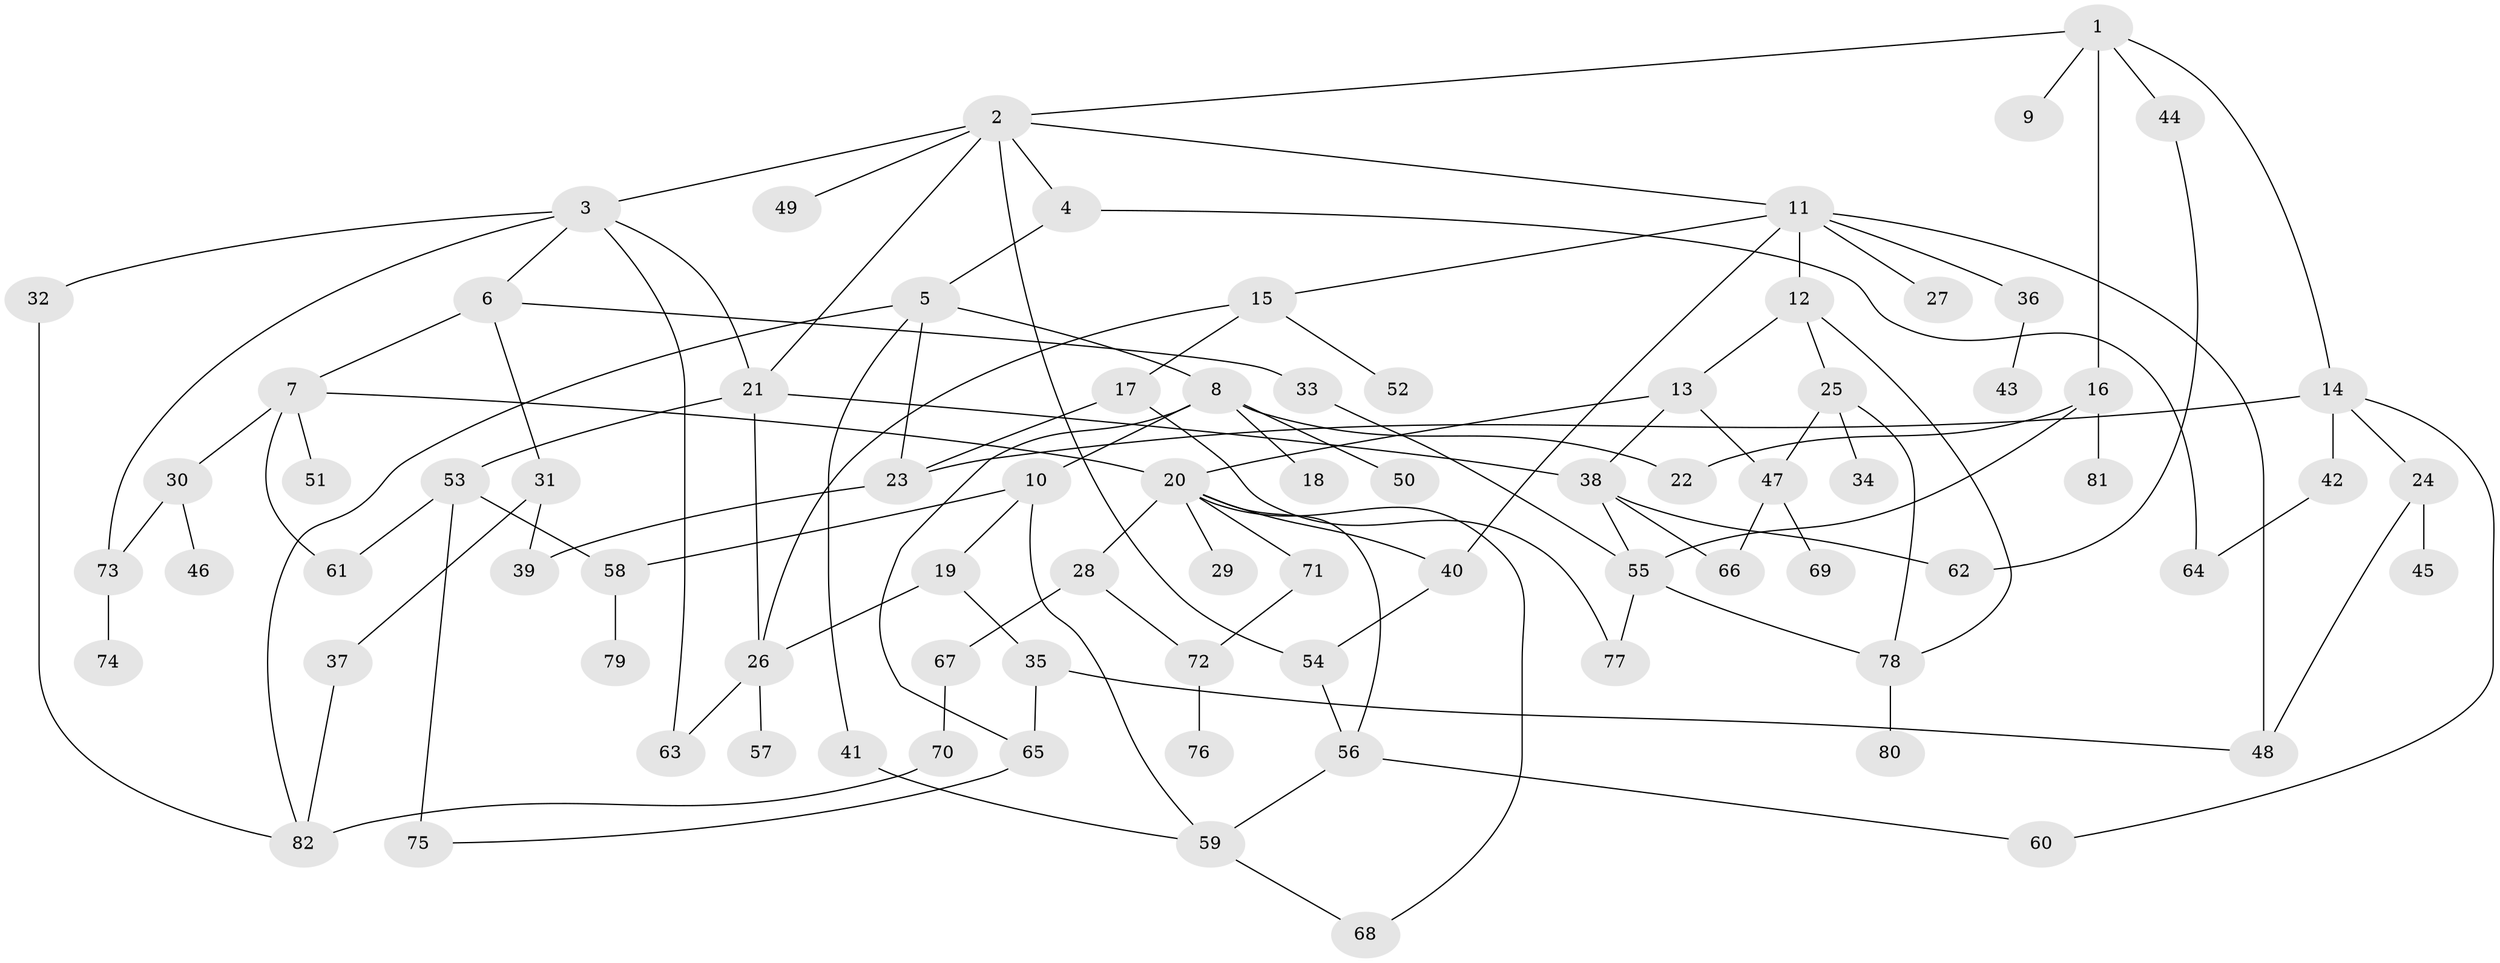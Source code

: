 // coarse degree distribution, {4: 0.27450980392156865, 5: 0.13725490196078433, 8: 0.0392156862745098, 7: 0.0196078431372549, 3: 0.13725490196078433, 2: 0.13725490196078433, 6: 0.0392156862745098, 1: 0.21568627450980393}
// Generated by graph-tools (version 1.1) at 2025/36/03/04/25 23:36:02]
// undirected, 82 vertices, 118 edges
graph export_dot {
  node [color=gray90,style=filled];
  1;
  2;
  3;
  4;
  5;
  6;
  7;
  8;
  9;
  10;
  11;
  12;
  13;
  14;
  15;
  16;
  17;
  18;
  19;
  20;
  21;
  22;
  23;
  24;
  25;
  26;
  27;
  28;
  29;
  30;
  31;
  32;
  33;
  34;
  35;
  36;
  37;
  38;
  39;
  40;
  41;
  42;
  43;
  44;
  45;
  46;
  47;
  48;
  49;
  50;
  51;
  52;
  53;
  54;
  55;
  56;
  57;
  58;
  59;
  60;
  61;
  62;
  63;
  64;
  65;
  66;
  67;
  68;
  69;
  70;
  71;
  72;
  73;
  74;
  75;
  76;
  77;
  78;
  79;
  80;
  81;
  82;
  1 -- 2;
  1 -- 9;
  1 -- 14;
  1 -- 16;
  1 -- 44;
  2 -- 3;
  2 -- 4;
  2 -- 11;
  2 -- 21;
  2 -- 49;
  2 -- 54;
  3 -- 6;
  3 -- 32;
  3 -- 63;
  3 -- 73;
  3 -- 21;
  4 -- 5;
  4 -- 64;
  5 -- 8;
  5 -- 23;
  5 -- 41;
  5 -- 82;
  6 -- 7;
  6 -- 31;
  6 -- 33;
  7 -- 30;
  7 -- 51;
  7 -- 61;
  7 -- 20;
  8 -- 10;
  8 -- 18;
  8 -- 22;
  8 -- 50;
  8 -- 65;
  10 -- 19;
  10 -- 58;
  10 -- 59;
  11 -- 12;
  11 -- 15;
  11 -- 27;
  11 -- 36;
  11 -- 40;
  11 -- 48;
  12 -- 13;
  12 -- 25;
  12 -- 78;
  13 -- 20;
  13 -- 38;
  13 -- 47;
  14 -- 24;
  14 -- 42;
  14 -- 60;
  14 -- 23;
  15 -- 17;
  15 -- 52;
  15 -- 26;
  16 -- 55;
  16 -- 81;
  16 -- 22;
  17 -- 23;
  17 -- 77;
  19 -- 35;
  19 -- 26;
  20 -- 28;
  20 -- 29;
  20 -- 40;
  20 -- 56;
  20 -- 68;
  20 -- 71;
  21 -- 26;
  21 -- 53;
  21 -- 38;
  23 -- 39;
  24 -- 45;
  24 -- 48;
  25 -- 34;
  25 -- 47;
  25 -- 78;
  26 -- 57;
  26 -- 63;
  28 -- 67;
  28 -- 72;
  30 -- 46;
  30 -- 73;
  31 -- 37;
  31 -- 39;
  32 -- 82;
  33 -- 55;
  35 -- 48;
  35 -- 65;
  36 -- 43;
  37 -- 82;
  38 -- 62;
  38 -- 66;
  38 -- 55;
  40 -- 54;
  41 -- 59;
  42 -- 64;
  44 -- 62;
  47 -- 66;
  47 -- 69;
  53 -- 75;
  53 -- 58;
  53 -- 61;
  54 -- 56;
  55 -- 77;
  55 -- 78;
  56 -- 60;
  56 -- 59;
  58 -- 79;
  59 -- 68;
  65 -- 75;
  67 -- 70;
  70 -- 82;
  71 -- 72;
  72 -- 76;
  73 -- 74;
  78 -- 80;
}
